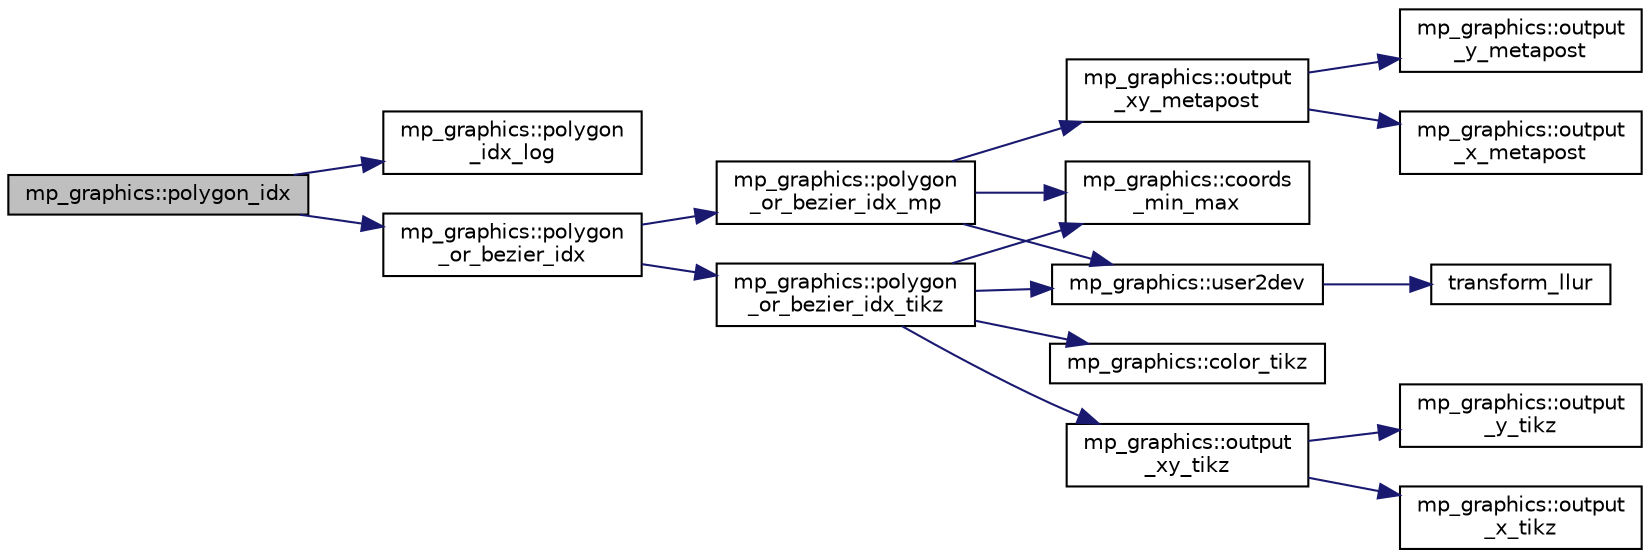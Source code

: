 digraph "mp_graphics::polygon_idx"
{
  edge [fontname="Helvetica",fontsize="10",labelfontname="Helvetica",labelfontsize="10"];
  node [fontname="Helvetica",fontsize="10",shape=record];
  rankdir="LR";
  Node5763 [label="mp_graphics::polygon_idx",height=0.2,width=0.4,color="black", fillcolor="grey75", style="filled", fontcolor="black"];
  Node5763 -> Node5764 [color="midnightblue",fontsize="10",style="solid",fontname="Helvetica"];
  Node5764 [label="mp_graphics::polygon\l_idx_log",height=0.2,width=0.4,color="black", fillcolor="white", style="filled",URL="$da/d2c/classmp__graphics.html#aef990b1a5e84f4781ff613ce48fafe83"];
  Node5763 -> Node5765 [color="midnightblue",fontsize="10",style="solid",fontname="Helvetica"];
  Node5765 [label="mp_graphics::polygon\l_or_bezier_idx",height=0.2,width=0.4,color="black", fillcolor="white", style="filled",URL="$da/d2c/classmp__graphics.html#ac67f20507b7b4f592e9ed90aaa1f472a"];
  Node5765 -> Node5766 [color="midnightblue",fontsize="10",style="solid",fontname="Helvetica"];
  Node5766 [label="mp_graphics::polygon\l_or_bezier_idx_mp",height=0.2,width=0.4,color="black", fillcolor="white", style="filled",URL="$da/d2c/classmp__graphics.html#ac1c736f6c02abd6df696eb949c3513ac"];
  Node5766 -> Node5767 [color="midnightblue",fontsize="10",style="solid",fontname="Helvetica"];
  Node5767 [label="mp_graphics::coords\l_min_max",height=0.2,width=0.4,color="black", fillcolor="white", style="filled",URL="$da/d2c/classmp__graphics.html#afa0af74da2afd1d00b2eeb5e25b4f596"];
  Node5766 -> Node5768 [color="midnightblue",fontsize="10",style="solid",fontname="Helvetica"];
  Node5768 [label="mp_graphics::user2dev",height=0.2,width=0.4,color="black", fillcolor="white", style="filled",URL="$da/d2c/classmp__graphics.html#af087f5f4b08c72f67f5e35cc312070fb"];
  Node5768 -> Node5769 [color="midnightblue",fontsize="10",style="solid",fontname="Helvetica"];
  Node5769 [label="transform_llur",height=0.2,width=0.4,color="black", fillcolor="white", style="filled",URL="$d9/d29/draw_8_c.html#af38b139f64e19404b9a944c7188d4aff"];
  Node5766 -> Node5770 [color="midnightblue",fontsize="10",style="solid",fontname="Helvetica"];
  Node5770 [label="mp_graphics::output\l_xy_metapost",height=0.2,width=0.4,color="black", fillcolor="white", style="filled",URL="$da/d2c/classmp__graphics.html#a564e7d2700489eed72ea865b3acc14db"];
  Node5770 -> Node5771 [color="midnightblue",fontsize="10",style="solid",fontname="Helvetica"];
  Node5771 [label="mp_graphics::output\l_x_metapost",height=0.2,width=0.4,color="black", fillcolor="white", style="filled",URL="$da/d2c/classmp__graphics.html#aee38beb59e940946cbb575cde90b9cfe"];
  Node5770 -> Node5772 [color="midnightblue",fontsize="10",style="solid",fontname="Helvetica"];
  Node5772 [label="mp_graphics::output\l_y_metapost",height=0.2,width=0.4,color="black", fillcolor="white", style="filled",URL="$da/d2c/classmp__graphics.html#a41c9d8463dc57fa97bb9a1e0577980b6"];
  Node5765 -> Node5773 [color="midnightblue",fontsize="10",style="solid",fontname="Helvetica"];
  Node5773 [label="mp_graphics::polygon\l_or_bezier_idx_tikz",height=0.2,width=0.4,color="black", fillcolor="white", style="filled",URL="$da/d2c/classmp__graphics.html#ae266ecef91f4cd8a6fd4054b17354370"];
  Node5773 -> Node5774 [color="midnightblue",fontsize="10",style="solid",fontname="Helvetica"];
  Node5774 [label="mp_graphics::color_tikz",height=0.2,width=0.4,color="black", fillcolor="white", style="filled",URL="$da/d2c/classmp__graphics.html#a55d0835caab08eaf3e409096bbb91d63"];
  Node5773 -> Node5767 [color="midnightblue",fontsize="10",style="solid",fontname="Helvetica"];
  Node5773 -> Node5768 [color="midnightblue",fontsize="10",style="solid",fontname="Helvetica"];
  Node5773 -> Node5775 [color="midnightblue",fontsize="10",style="solid",fontname="Helvetica"];
  Node5775 [label="mp_graphics::output\l_xy_tikz",height=0.2,width=0.4,color="black", fillcolor="white", style="filled",URL="$da/d2c/classmp__graphics.html#a640800bc67fec9ed441b27c71461e9c6"];
  Node5775 -> Node5776 [color="midnightblue",fontsize="10",style="solid",fontname="Helvetica"];
  Node5776 [label="mp_graphics::output\l_x_tikz",height=0.2,width=0.4,color="black", fillcolor="white", style="filled",URL="$da/d2c/classmp__graphics.html#a311d4fb1c32d1eb0faeee055bb8badee"];
  Node5775 -> Node5777 [color="midnightblue",fontsize="10",style="solid",fontname="Helvetica"];
  Node5777 [label="mp_graphics::output\l_y_tikz",height=0.2,width=0.4,color="black", fillcolor="white", style="filled",URL="$da/d2c/classmp__graphics.html#a0d6bddb89b4c58c82aa124dd003dda08"];
}

